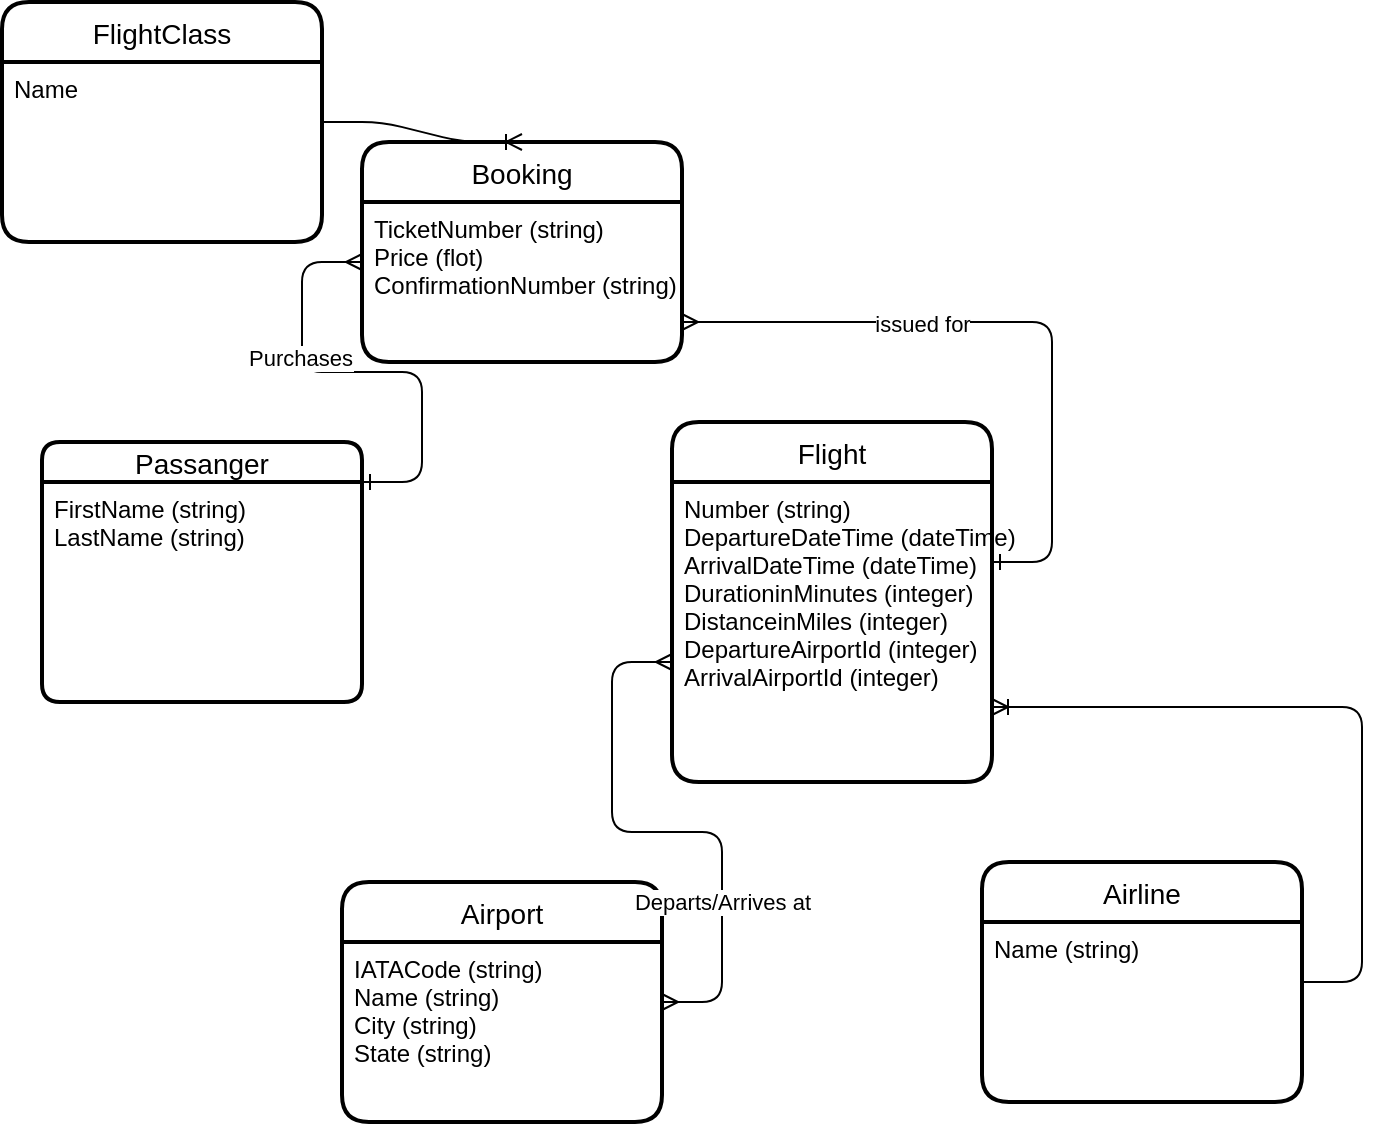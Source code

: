 <mxfile version="13.8.0" type="device"><diagram id="R2lEEEUBdFMjLlhIrx00" name="Page-1"><mxGraphModel dx="867" dy="1619" grid="1" gridSize="10" guides="1" tooltips="1" connect="1" arrows="1" fold="1" page="1" pageScale="1" pageWidth="850" pageHeight="1100" math="0" shadow="0" extFonts="Permanent Marker^https://fonts.googleapis.com/css?family=Permanent+Marker"><root><mxCell id="0"/><mxCell id="1" parent="0"/><mxCell id="Bfk74Fg3186i4uHPy-z4-1" value="Passanger" style="swimlane;childLayout=stackLayout;horizontal=1;startSize=20;horizontalStack=0;rounded=1;fontSize=14;fontStyle=0;strokeWidth=2;resizeParent=0;resizeLast=1;shadow=0;dashed=0;align=center;" vertex="1" parent="1"><mxGeometry x="30" y="30" width="160" height="130" as="geometry"/></mxCell><mxCell id="Bfk74Fg3186i4uHPy-z4-2" value="FirstName (string)&#xA;LastName (string)&#xA;" style="align=left;strokeColor=none;fillColor=none;spacingLeft=4;fontSize=12;verticalAlign=top;resizable=0;rotatable=0;part=1;" vertex="1" parent="Bfk74Fg3186i4uHPy-z4-1"><mxGeometry y="20" width="160" height="110" as="geometry"/></mxCell><mxCell id="Bfk74Fg3186i4uHPy-z4-3" value="Flight" style="swimlane;childLayout=stackLayout;horizontal=1;startSize=30;horizontalStack=0;rounded=1;fontSize=14;fontStyle=0;strokeWidth=2;resizeParent=0;resizeLast=1;shadow=0;dashed=0;align=center;" vertex="1" parent="1"><mxGeometry x="345" y="20" width="160" height="180" as="geometry"/></mxCell><mxCell id="Bfk74Fg3186i4uHPy-z4-4" value="Number (string)&#xA;DepartureDateTime (dateTime)&#xA;ArrivalDateTime (dateTime)&#xA;DurationinMinutes (integer)&#xA;DistanceinMiles (integer)&#xA;DepartureAirportId (integer)&#xA;ArrivalAirportId (integer)&#xA;&#xA;&#xA;&#xA;" style="align=left;strokeColor=none;fillColor=none;spacingLeft=4;fontSize=12;verticalAlign=top;resizable=0;rotatable=0;part=1;" vertex="1" parent="Bfk74Fg3186i4uHPy-z4-3"><mxGeometry y="30" width="160" height="150" as="geometry"/></mxCell><mxCell id="Bfk74Fg3186i4uHPy-z4-11" value="Booking" style="swimlane;childLayout=stackLayout;horizontal=1;startSize=30;horizontalStack=0;rounded=1;fontSize=14;fontStyle=0;strokeWidth=2;resizeParent=0;resizeLast=1;shadow=0;dashed=0;align=center;" vertex="1" parent="1"><mxGeometry x="190" y="-120" width="160" height="110" as="geometry"/></mxCell><mxCell id="Bfk74Fg3186i4uHPy-z4-12" value="TicketNumber (string)&#xA;Price (flot)&#xA;ConfirmationNumber (string)&#xA;&#xA;" style="align=left;strokeColor=none;fillColor=none;spacingLeft=4;fontSize=12;verticalAlign=top;resizable=0;rotatable=0;part=1;" vertex="1" parent="Bfk74Fg3186i4uHPy-z4-11"><mxGeometry y="30" width="160" height="80" as="geometry"/></mxCell><mxCell id="Bfk74Fg3186i4uHPy-z4-7" value="Airport" style="swimlane;childLayout=stackLayout;horizontal=1;startSize=30;horizontalStack=0;rounded=1;fontSize=14;fontStyle=0;strokeWidth=2;resizeParent=0;resizeLast=1;shadow=0;dashed=0;align=center;" vertex="1" parent="1"><mxGeometry x="180" y="250" width="160" height="120" as="geometry"/></mxCell><mxCell id="Bfk74Fg3186i4uHPy-z4-8" value="IATACode (string)&#xA;Name (string)&#xA;City (string)&#xA;State (string)&#xA;" style="align=left;strokeColor=none;fillColor=none;spacingLeft=4;fontSize=12;verticalAlign=top;resizable=0;rotatable=0;part=1;" vertex="1" parent="Bfk74Fg3186i4uHPy-z4-7"><mxGeometry y="30" width="160" height="90" as="geometry"/></mxCell><mxCell id="Bfk74Fg3186i4uHPy-z4-9" value="" style="edgeStyle=entityRelationEdgeStyle;fontSize=12;html=1;endArrow=ERmany;startArrow=ERmany;" edge="1" parent="1" source="Bfk74Fg3186i4uHPy-z4-7"><mxGeometry width="100" height="100" relative="1" as="geometry"><mxPoint x="245" y="240" as="sourcePoint"/><mxPoint x="345" y="140" as="targetPoint"/></mxGeometry></mxCell><mxCell id="Bfk74Fg3186i4uHPy-z4-10" value="Departs/Arrives at" style="edgeLabel;html=1;align=center;verticalAlign=middle;resizable=0;points=[];" vertex="1" connectable="0" parent="Bfk74Fg3186i4uHPy-z4-9"><mxGeometry x="-0.434" relative="1" as="geometry"><mxPoint as="offset"/></mxGeometry></mxCell><mxCell id="Bfk74Fg3186i4uHPy-z4-13" value="" style="edgeStyle=entityRelationEdgeStyle;fontSize=12;html=1;endArrow=ERmany;startArrow=ERone;exitX=1;exitY=0;exitDx=0;exitDy=0;startFill=0;" edge="1" parent="1" source="Bfk74Fg3186i4uHPy-z4-2"><mxGeometry width="100" height="100" relative="1" as="geometry"><mxPoint x="90" y="40" as="sourcePoint"/><mxPoint x="190" y="-60" as="targetPoint"/></mxGeometry></mxCell><mxCell id="Bfk74Fg3186i4uHPy-z4-14" value="Purchases" style="edgeLabel;html=1;align=center;verticalAlign=middle;resizable=0;points=[];" vertex="1" connectable="0" parent="Bfk74Fg3186i4uHPy-z4-13"><mxGeometry x="0.327" y="1" relative="1" as="geometry"><mxPoint as="offset"/></mxGeometry></mxCell><mxCell id="Bfk74Fg3186i4uHPy-z4-16" value="" style="edgeStyle=entityRelationEdgeStyle;fontSize=12;html=1;endArrow=ERmany;startArrow=ERone;entryX=1;entryY=0.75;entryDx=0;entryDy=0;startFill=0;" edge="1" parent="1" target="Bfk74Fg3186i4uHPy-z4-12"><mxGeometry width="100" height="100" relative="1" as="geometry"><mxPoint x="505" y="90" as="sourcePoint"/><mxPoint x="605" y="-10" as="targetPoint"/></mxGeometry></mxCell><mxCell id="Bfk74Fg3186i4uHPy-z4-17" value="issued for" style="edgeLabel;html=1;align=center;verticalAlign=middle;resizable=0;points=[];" vertex="1" connectable="0" parent="Bfk74Fg3186i4uHPy-z4-16"><mxGeometry x="0.284" y="1" relative="1" as="geometry"><mxPoint as="offset"/></mxGeometry></mxCell><mxCell id="Bfk74Fg3186i4uHPy-z4-18" value="Airline" style="swimlane;childLayout=stackLayout;horizontal=1;startSize=30;horizontalStack=0;rounded=1;fontSize=14;fontStyle=0;strokeWidth=2;resizeParent=0;resizeLast=1;shadow=0;dashed=0;align=center;" vertex="1" parent="1"><mxGeometry x="500" y="240" width="160" height="120" as="geometry"/></mxCell><mxCell id="Bfk74Fg3186i4uHPy-z4-19" value="Name (string)" style="align=left;strokeColor=none;fillColor=none;spacingLeft=4;fontSize=12;verticalAlign=top;resizable=0;rotatable=0;part=1;" vertex="1" parent="Bfk74Fg3186i4uHPy-z4-18"><mxGeometry y="30" width="160" height="90" as="geometry"/></mxCell><mxCell id="Bfk74Fg3186i4uHPy-z4-20" value="" style="edgeStyle=entityRelationEdgeStyle;fontSize=12;html=1;endArrow=ERoneToMany;entryX=1;entryY=0.75;entryDx=0;entryDy=0;" edge="1" parent="1" source="Bfk74Fg3186i4uHPy-z4-18" target="Bfk74Fg3186i4uHPy-z4-4"><mxGeometry width="100" height="100" relative="1" as="geometry"><mxPoint x="290" y="220" as="sourcePoint"/><mxPoint x="390" y="120" as="targetPoint"/></mxGeometry></mxCell><mxCell id="Bfk74Fg3186i4uHPy-z4-21" value="FlightClass" style="swimlane;childLayout=stackLayout;horizontal=1;startSize=30;horizontalStack=0;rounded=1;fontSize=14;fontStyle=0;strokeWidth=2;resizeParent=0;resizeLast=1;shadow=0;dashed=0;align=center;" vertex="1" parent="1"><mxGeometry x="10" y="-190" width="160" height="120" as="geometry"/></mxCell><mxCell id="Bfk74Fg3186i4uHPy-z4-22" value="Name " style="align=left;strokeColor=none;fillColor=none;spacingLeft=4;fontSize=12;verticalAlign=top;resizable=0;rotatable=0;part=1;" vertex="1" parent="Bfk74Fg3186i4uHPy-z4-21"><mxGeometry y="30" width="160" height="90" as="geometry"/></mxCell><mxCell id="Bfk74Fg3186i4uHPy-z4-23" value="" style="edgeStyle=entityRelationEdgeStyle;fontSize=12;html=1;endArrow=ERoneToMany;entryX=0.5;entryY=0;entryDx=0;entryDy=0;" edge="1" parent="1" source="Bfk74Fg3186i4uHPy-z4-21" target="Bfk74Fg3186i4uHPy-z4-11"><mxGeometry width="100" height="100" relative="1" as="geometry"><mxPoint x="290" y="-20" as="sourcePoint"/><mxPoint x="390" y="-120" as="targetPoint"/></mxGeometry></mxCell></root></mxGraphModel></diagram></mxfile>